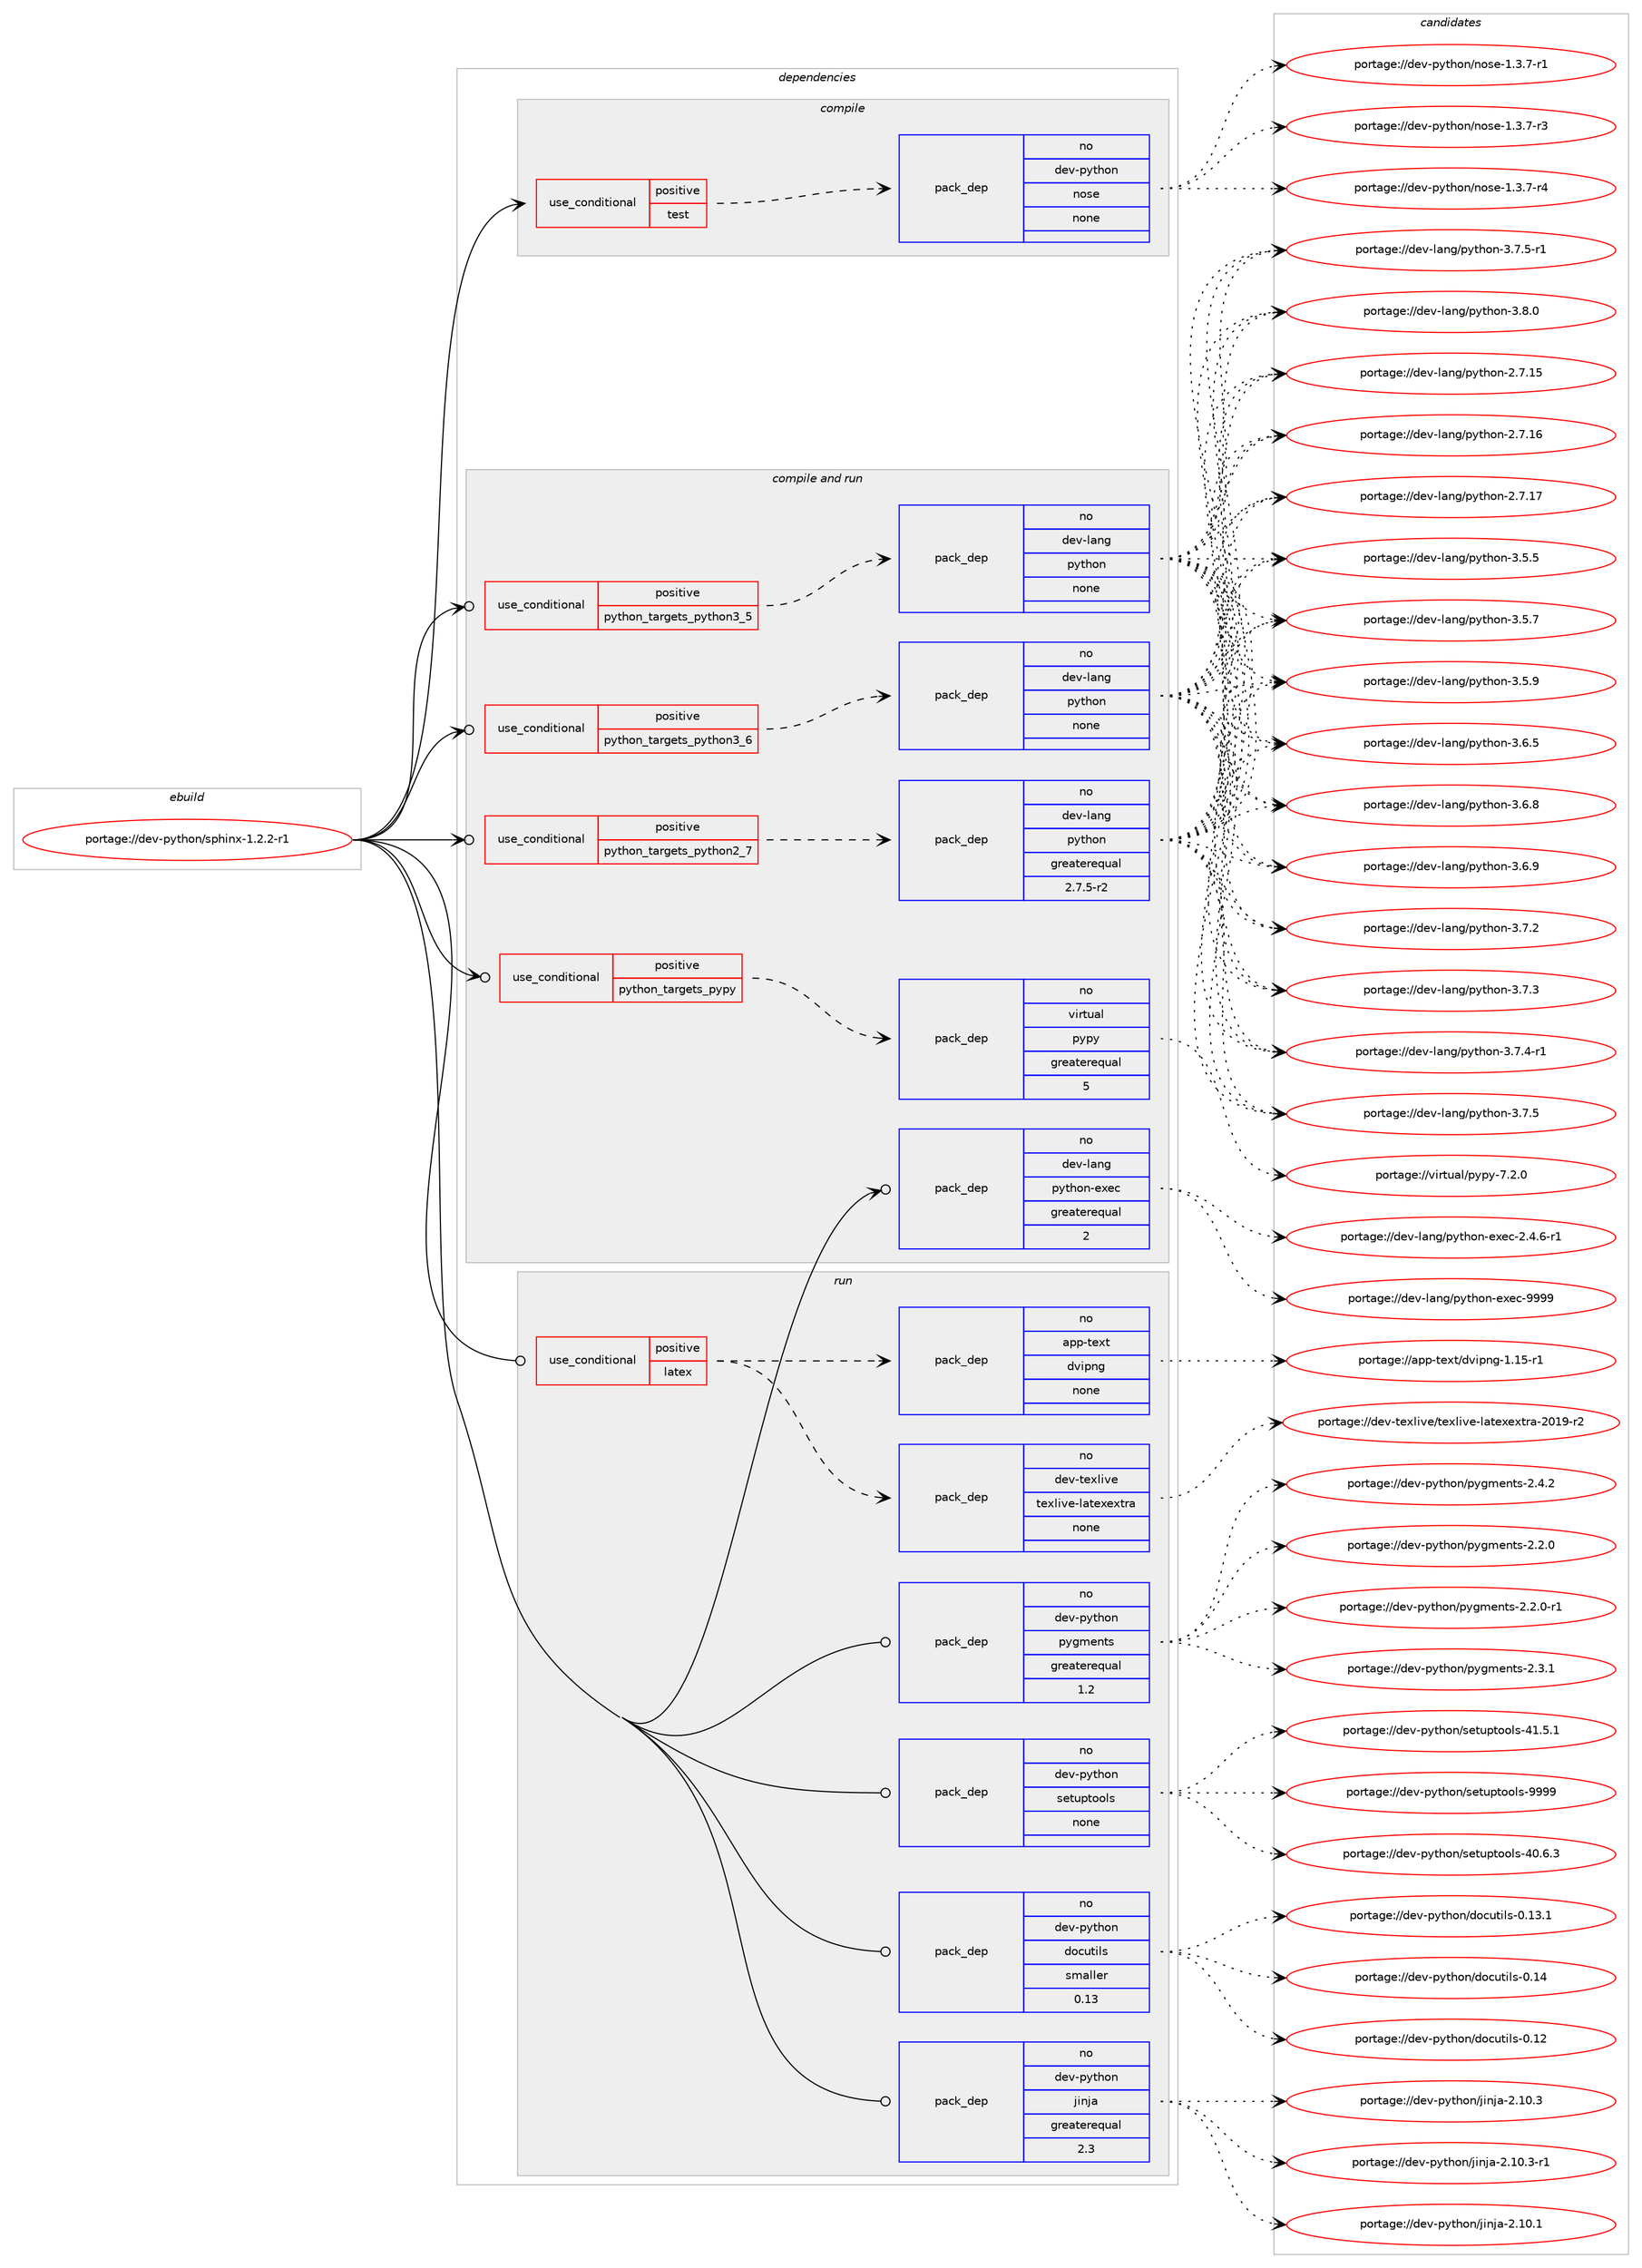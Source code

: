 digraph prolog {

# *************
# Graph options
# *************

newrank=true;
concentrate=true;
compound=true;
graph [rankdir=LR,fontname=Helvetica,fontsize=10,ranksep=1.5];#, ranksep=2.5, nodesep=0.2];
edge  [arrowhead=vee];
node  [fontname=Helvetica,fontsize=10];

# **********
# The ebuild
# **********

subgraph cluster_leftcol {
color=gray;
rank=same;
label=<<i>ebuild</i>>;
id [label="portage://dev-python/sphinx-1.2.2-r1", color=red, width=4, href="../dev-python/sphinx-1.2.2-r1.svg"];
}

# ****************
# The dependencies
# ****************

subgraph cluster_midcol {
color=gray;
label=<<i>dependencies</i>>;
subgraph cluster_compile {
fillcolor="#eeeeee";
style=filled;
label=<<i>compile</i>>;
subgraph cond38880 {
dependency172887 [label=<<TABLE BORDER="0" CELLBORDER="1" CELLSPACING="0" CELLPADDING="4"><TR><TD ROWSPAN="3" CELLPADDING="10">use_conditional</TD></TR><TR><TD>positive</TD></TR><TR><TD>test</TD></TR></TABLE>>, shape=none, color=red];
subgraph pack130604 {
dependency172888 [label=<<TABLE BORDER="0" CELLBORDER="1" CELLSPACING="0" CELLPADDING="4" WIDTH="220"><TR><TD ROWSPAN="6" CELLPADDING="30">pack_dep</TD></TR><TR><TD WIDTH="110">no</TD></TR><TR><TD>dev-python</TD></TR><TR><TD>nose</TD></TR><TR><TD>none</TD></TR><TR><TD></TD></TR></TABLE>>, shape=none, color=blue];
}
dependency172887:e -> dependency172888:w [weight=20,style="dashed",arrowhead="vee"];
}
id:e -> dependency172887:w [weight=20,style="solid",arrowhead="vee"];
}
subgraph cluster_compileandrun {
fillcolor="#eeeeee";
style=filled;
label=<<i>compile and run</i>>;
subgraph cond38881 {
dependency172889 [label=<<TABLE BORDER="0" CELLBORDER="1" CELLSPACING="0" CELLPADDING="4"><TR><TD ROWSPAN="3" CELLPADDING="10">use_conditional</TD></TR><TR><TD>positive</TD></TR><TR><TD>python_targets_pypy</TD></TR></TABLE>>, shape=none, color=red];
subgraph pack130605 {
dependency172890 [label=<<TABLE BORDER="0" CELLBORDER="1" CELLSPACING="0" CELLPADDING="4" WIDTH="220"><TR><TD ROWSPAN="6" CELLPADDING="30">pack_dep</TD></TR><TR><TD WIDTH="110">no</TD></TR><TR><TD>virtual</TD></TR><TR><TD>pypy</TD></TR><TR><TD>greaterequal</TD></TR><TR><TD>5</TD></TR></TABLE>>, shape=none, color=blue];
}
dependency172889:e -> dependency172890:w [weight=20,style="dashed",arrowhead="vee"];
}
id:e -> dependency172889:w [weight=20,style="solid",arrowhead="odotvee"];
subgraph cond38882 {
dependency172891 [label=<<TABLE BORDER="0" CELLBORDER="1" CELLSPACING="0" CELLPADDING="4"><TR><TD ROWSPAN="3" CELLPADDING="10">use_conditional</TD></TR><TR><TD>positive</TD></TR><TR><TD>python_targets_python2_7</TD></TR></TABLE>>, shape=none, color=red];
subgraph pack130606 {
dependency172892 [label=<<TABLE BORDER="0" CELLBORDER="1" CELLSPACING="0" CELLPADDING="4" WIDTH="220"><TR><TD ROWSPAN="6" CELLPADDING="30">pack_dep</TD></TR><TR><TD WIDTH="110">no</TD></TR><TR><TD>dev-lang</TD></TR><TR><TD>python</TD></TR><TR><TD>greaterequal</TD></TR><TR><TD>2.7.5-r2</TD></TR></TABLE>>, shape=none, color=blue];
}
dependency172891:e -> dependency172892:w [weight=20,style="dashed",arrowhead="vee"];
}
id:e -> dependency172891:w [weight=20,style="solid",arrowhead="odotvee"];
subgraph cond38883 {
dependency172893 [label=<<TABLE BORDER="0" CELLBORDER="1" CELLSPACING="0" CELLPADDING="4"><TR><TD ROWSPAN="3" CELLPADDING="10">use_conditional</TD></TR><TR><TD>positive</TD></TR><TR><TD>python_targets_python3_5</TD></TR></TABLE>>, shape=none, color=red];
subgraph pack130607 {
dependency172894 [label=<<TABLE BORDER="0" CELLBORDER="1" CELLSPACING="0" CELLPADDING="4" WIDTH="220"><TR><TD ROWSPAN="6" CELLPADDING="30">pack_dep</TD></TR><TR><TD WIDTH="110">no</TD></TR><TR><TD>dev-lang</TD></TR><TR><TD>python</TD></TR><TR><TD>none</TD></TR><TR><TD></TD></TR></TABLE>>, shape=none, color=blue];
}
dependency172893:e -> dependency172894:w [weight=20,style="dashed",arrowhead="vee"];
}
id:e -> dependency172893:w [weight=20,style="solid",arrowhead="odotvee"];
subgraph cond38884 {
dependency172895 [label=<<TABLE BORDER="0" CELLBORDER="1" CELLSPACING="0" CELLPADDING="4"><TR><TD ROWSPAN="3" CELLPADDING="10">use_conditional</TD></TR><TR><TD>positive</TD></TR><TR><TD>python_targets_python3_6</TD></TR></TABLE>>, shape=none, color=red];
subgraph pack130608 {
dependency172896 [label=<<TABLE BORDER="0" CELLBORDER="1" CELLSPACING="0" CELLPADDING="4" WIDTH="220"><TR><TD ROWSPAN="6" CELLPADDING="30">pack_dep</TD></TR><TR><TD WIDTH="110">no</TD></TR><TR><TD>dev-lang</TD></TR><TR><TD>python</TD></TR><TR><TD>none</TD></TR><TR><TD></TD></TR></TABLE>>, shape=none, color=blue];
}
dependency172895:e -> dependency172896:w [weight=20,style="dashed",arrowhead="vee"];
}
id:e -> dependency172895:w [weight=20,style="solid",arrowhead="odotvee"];
subgraph pack130609 {
dependency172897 [label=<<TABLE BORDER="0" CELLBORDER="1" CELLSPACING="0" CELLPADDING="4" WIDTH="220"><TR><TD ROWSPAN="6" CELLPADDING="30">pack_dep</TD></TR><TR><TD WIDTH="110">no</TD></TR><TR><TD>dev-lang</TD></TR><TR><TD>python-exec</TD></TR><TR><TD>greaterequal</TD></TR><TR><TD>2</TD></TR></TABLE>>, shape=none, color=blue];
}
id:e -> dependency172897:w [weight=20,style="solid",arrowhead="odotvee"];
}
subgraph cluster_run {
fillcolor="#eeeeee";
style=filled;
label=<<i>run</i>>;
subgraph cond38885 {
dependency172898 [label=<<TABLE BORDER="0" CELLBORDER="1" CELLSPACING="0" CELLPADDING="4"><TR><TD ROWSPAN="3" CELLPADDING="10">use_conditional</TD></TR><TR><TD>positive</TD></TR><TR><TD>latex</TD></TR></TABLE>>, shape=none, color=red];
subgraph pack130610 {
dependency172899 [label=<<TABLE BORDER="0" CELLBORDER="1" CELLSPACING="0" CELLPADDING="4" WIDTH="220"><TR><TD ROWSPAN="6" CELLPADDING="30">pack_dep</TD></TR><TR><TD WIDTH="110">no</TD></TR><TR><TD>dev-texlive</TD></TR><TR><TD>texlive-latexextra</TD></TR><TR><TD>none</TD></TR><TR><TD></TD></TR></TABLE>>, shape=none, color=blue];
}
dependency172898:e -> dependency172899:w [weight=20,style="dashed",arrowhead="vee"];
subgraph pack130611 {
dependency172900 [label=<<TABLE BORDER="0" CELLBORDER="1" CELLSPACING="0" CELLPADDING="4" WIDTH="220"><TR><TD ROWSPAN="6" CELLPADDING="30">pack_dep</TD></TR><TR><TD WIDTH="110">no</TD></TR><TR><TD>app-text</TD></TR><TR><TD>dvipng</TD></TR><TR><TD>none</TD></TR><TR><TD></TD></TR></TABLE>>, shape=none, color=blue];
}
dependency172898:e -> dependency172900:w [weight=20,style="dashed",arrowhead="vee"];
}
id:e -> dependency172898:w [weight=20,style="solid",arrowhead="odot"];
subgraph pack130612 {
dependency172901 [label=<<TABLE BORDER="0" CELLBORDER="1" CELLSPACING="0" CELLPADDING="4" WIDTH="220"><TR><TD ROWSPAN="6" CELLPADDING="30">pack_dep</TD></TR><TR><TD WIDTH="110">no</TD></TR><TR><TD>dev-python</TD></TR><TR><TD>docutils</TD></TR><TR><TD>smaller</TD></TR><TR><TD>0.13</TD></TR></TABLE>>, shape=none, color=blue];
}
id:e -> dependency172901:w [weight=20,style="solid",arrowhead="odot"];
subgraph pack130613 {
dependency172902 [label=<<TABLE BORDER="0" CELLBORDER="1" CELLSPACING="0" CELLPADDING="4" WIDTH="220"><TR><TD ROWSPAN="6" CELLPADDING="30">pack_dep</TD></TR><TR><TD WIDTH="110">no</TD></TR><TR><TD>dev-python</TD></TR><TR><TD>jinja</TD></TR><TR><TD>greaterequal</TD></TR><TR><TD>2.3</TD></TR></TABLE>>, shape=none, color=blue];
}
id:e -> dependency172902:w [weight=20,style="solid",arrowhead="odot"];
subgraph pack130614 {
dependency172903 [label=<<TABLE BORDER="0" CELLBORDER="1" CELLSPACING="0" CELLPADDING="4" WIDTH="220"><TR><TD ROWSPAN="6" CELLPADDING="30">pack_dep</TD></TR><TR><TD WIDTH="110">no</TD></TR><TR><TD>dev-python</TD></TR><TR><TD>pygments</TD></TR><TR><TD>greaterequal</TD></TR><TR><TD>1.2</TD></TR></TABLE>>, shape=none, color=blue];
}
id:e -> dependency172903:w [weight=20,style="solid",arrowhead="odot"];
subgraph pack130615 {
dependency172904 [label=<<TABLE BORDER="0" CELLBORDER="1" CELLSPACING="0" CELLPADDING="4" WIDTH="220"><TR><TD ROWSPAN="6" CELLPADDING="30">pack_dep</TD></TR><TR><TD WIDTH="110">no</TD></TR><TR><TD>dev-python</TD></TR><TR><TD>setuptools</TD></TR><TR><TD>none</TD></TR><TR><TD></TD></TR></TABLE>>, shape=none, color=blue];
}
id:e -> dependency172904:w [weight=20,style="solid",arrowhead="odot"];
}
}

# **************
# The candidates
# **************

subgraph cluster_choices {
rank=same;
color=gray;
label=<<i>candidates</i>>;

subgraph choice130604 {
color=black;
nodesep=1;
choiceportage10010111845112121116104111110471101111151014549465146554511449 [label="portage://dev-python/nose-1.3.7-r1", color=red, width=4,href="../dev-python/nose-1.3.7-r1.svg"];
choiceportage10010111845112121116104111110471101111151014549465146554511451 [label="portage://dev-python/nose-1.3.7-r3", color=red, width=4,href="../dev-python/nose-1.3.7-r3.svg"];
choiceportage10010111845112121116104111110471101111151014549465146554511452 [label="portage://dev-python/nose-1.3.7-r4", color=red, width=4,href="../dev-python/nose-1.3.7-r4.svg"];
dependency172888:e -> choiceportage10010111845112121116104111110471101111151014549465146554511449:w [style=dotted,weight="100"];
dependency172888:e -> choiceportage10010111845112121116104111110471101111151014549465146554511451:w [style=dotted,weight="100"];
dependency172888:e -> choiceportage10010111845112121116104111110471101111151014549465146554511452:w [style=dotted,weight="100"];
}
subgraph choice130605 {
color=black;
nodesep=1;
choiceportage1181051141161179710847112121112121455546504648 [label="portage://virtual/pypy-7.2.0", color=red, width=4,href="../virtual/pypy-7.2.0.svg"];
dependency172890:e -> choiceportage1181051141161179710847112121112121455546504648:w [style=dotted,weight="100"];
}
subgraph choice130606 {
color=black;
nodesep=1;
choiceportage10010111845108971101034711212111610411111045504655464953 [label="portage://dev-lang/python-2.7.15", color=red, width=4,href="../dev-lang/python-2.7.15.svg"];
choiceportage10010111845108971101034711212111610411111045504655464954 [label="portage://dev-lang/python-2.7.16", color=red, width=4,href="../dev-lang/python-2.7.16.svg"];
choiceportage10010111845108971101034711212111610411111045504655464955 [label="portage://dev-lang/python-2.7.17", color=red, width=4,href="../dev-lang/python-2.7.17.svg"];
choiceportage100101118451089711010347112121116104111110455146534653 [label="portage://dev-lang/python-3.5.5", color=red, width=4,href="../dev-lang/python-3.5.5.svg"];
choiceportage100101118451089711010347112121116104111110455146534655 [label="portage://dev-lang/python-3.5.7", color=red, width=4,href="../dev-lang/python-3.5.7.svg"];
choiceportage100101118451089711010347112121116104111110455146534657 [label="portage://dev-lang/python-3.5.9", color=red, width=4,href="../dev-lang/python-3.5.9.svg"];
choiceportage100101118451089711010347112121116104111110455146544653 [label="portage://dev-lang/python-3.6.5", color=red, width=4,href="../dev-lang/python-3.6.5.svg"];
choiceportage100101118451089711010347112121116104111110455146544656 [label="portage://dev-lang/python-3.6.8", color=red, width=4,href="../dev-lang/python-3.6.8.svg"];
choiceportage100101118451089711010347112121116104111110455146544657 [label="portage://dev-lang/python-3.6.9", color=red, width=4,href="../dev-lang/python-3.6.9.svg"];
choiceportage100101118451089711010347112121116104111110455146554650 [label="portage://dev-lang/python-3.7.2", color=red, width=4,href="../dev-lang/python-3.7.2.svg"];
choiceportage100101118451089711010347112121116104111110455146554651 [label="portage://dev-lang/python-3.7.3", color=red, width=4,href="../dev-lang/python-3.7.3.svg"];
choiceportage1001011184510897110103471121211161041111104551465546524511449 [label="portage://dev-lang/python-3.7.4-r1", color=red, width=4,href="../dev-lang/python-3.7.4-r1.svg"];
choiceportage100101118451089711010347112121116104111110455146554653 [label="portage://dev-lang/python-3.7.5", color=red, width=4,href="../dev-lang/python-3.7.5.svg"];
choiceportage1001011184510897110103471121211161041111104551465546534511449 [label="portage://dev-lang/python-3.7.5-r1", color=red, width=4,href="../dev-lang/python-3.7.5-r1.svg"];
choiceportage100101118451089711010347112121116104111110455146564648 [label="portage://dev-lang/python-3.8.0", color=red, width=4,href="../dev-lang/python-3.8.0.svg"];
dependency172892:e -> choiceportage10010111845108971101034711212111610411111045504655464953:w [style=dotted,weight="100"];
dependency172892:e -> choiceportage10010111845108971101034711212111610411111045504655464954:w [style=dotted,weight="100"];
dependency172892:e -> choiceportage10010111845108971101034711212111610411111045504655464955:w [style=dotted,weight="100"];
dependency172892:e -> choiceportage100101118451089711010347112121116104111110455146534653:w [style=dotted,weight="100"];
dependency172892:e -> choiceportage100101118451089711010347112121116104111110455146534655:w [style=dotted,weight="100"];
dependency172892:e -> choiceportage100101118451089711010347112121116104111110455146534657:w [style=dotted,weight="100"];
dependency172892:e -> choiceportage100101118451089711010347112121116104111110455146544653:w [style=dotted,weight="100"];
dependency172892:e -> choiceportage100101118451089711010347112121116104111110455146544656:w [style=dotted,weight="100"];
dependency172892:e -> choiceportage100101118451089711010347112121116104111110455146544657:w [style=dotted,weight="100"];
dependency172892:e -> choiceportage100101118451089711010347112121116104111110455146554650:w [style=dotted,weight="100"];
dependency172892:e -> choiceportage100101118451089711010347112121116104111110455146554651:w [style=dotted,weight="100"];
dependency172892:e -> choiceportage1001011184510897110103471121211161041111104551465546524511449:w [style=dotted,weight="100"];
dependency172892:e -> choiceportage100101118451089711010347112121116104111110455146554653:w [style=dotted,weight="100"];
dependency172892:e -> choiceportage1001011184510897110103471121211161041111104551465546534511449:w [style=dotted,weight="100"];
dependency172892:e -> choiceportage100101118451089711010347112121116104111110455146564648:w [style=dotted,weight="100"];
}
subgraph choice130607 {
color=black;
nodesep=1;
choiceportage10010111845108971101034711212111610411111045504655464953 [label="portage://dev-lang/python-2.7.15", color=red, width=4,href="../dev-lang/python-2.7.15.svg"];
choiceportage10010111845108971101034711212111610411111045504655464954 [label="portage://dev-lang/python-2.7.16", color=red, width=4,href="../dev-lang/python-2.7.16.svg"];
choiceportage10010111845108971101034711212111610411111045504655464955 [label="portage://dev-lang/python-2.7.17", color=red, width=4,href="../dev-lang/python-2.7.17.svg"];
choiceportage100101118451089711010347112121116104111110455146534653 [label="portage://dev-lang/python-3.5.5", color=red, width=4,href="../dev-lang/python-3.5.5.svg"];
choiceportage100101118451089711010347112121116104111110455146534655 [label="portage://dev-lang/python-3.5.7", color=red, width=4,href="../dev-lang/python-3.5.7.svg"];
choiceportage100101118451089711010347112121116104111110455146534657 [label="portage://dev-lang/python-3.5.9", color=red, width=4,href="../dev-lang/python-3.5.9.svg"];
choiceportage100101118451089711010347112121116104111110455146544653 [label="portage://dev-lang/python-3.6.5", color=red, width=4,href="../dev-lang/python-3.6.5.svg"];
choiceportage100101118451089711010347112121116104111110455146544656 [label="portage://dev-lang/python-3.6.8", color=red, width=4,href="../dev-lang/python-3.6.8.svg"];
choiceportage100101118451089711010347112121116104111110455146544657 [label="portage://dev-lang/python-3.6.9", color=red, width=4,href="../dev-lang/python-3.6.9.svg"];
choiceportage100101118451089711010347112121116104111110455146554650 [label="portage://dev-lang/python-3.7.2", color=red, width=4,href="../dev-lang/python-3.7.2.svg"];
choiceportage100101118451089711010347112121116104111110455146554651 [label="portage://dev-lang/python-3.7.3", color=red, width=4,href="../dev-lang/python-3.7.3.svg"];
choiceportage1001011184510897110103471121211161041111104551465546524511449 [label="portage://dev-lang/python-3.7.4-r1", color=red, width=4,href="../dev-lang/python-3.7.4-r1.svg"];
choiceportage100101118451089711010347112121116104111110455146554653 [label="portage://dev-lang/python-3.7.5", color=red, width=4,href="../dev-lang/python-3.7.5.svg"];
choiceportage1001011184510897110103471121211161041111104551465546534511449 [label="portage://dev-lang/python-3.7.5-r1", color=red, width=4,href="../dev-lang/python-3.7.5-r1.svg"];
choiceportage100101118451089711010347112121116104111110455146564648 [label="portage://dev-lang/python-3.8.0", color=red, width=4,href="../dev-lang/python-3.8.0.svg"];
dependency172894:e -> choiceportage10010111845108971101034711212111610411111045504655464953:w [style=dotted,weight="100"];
dependency172894:e -> choiceportage10010111845108971101034711212111610411111045504655464954:w [style=dotted,weight="100"];
dependency172894:e -> choiceportage10010111845108971101034711212111610411111045504655464955:w [style=dotted,weight="100"];
dependency172894:e -> choiceportage100101118451089711010347112121116104111110455146534653:w [style=dotted,weight="100"];
dependency172894:e -> choiceportage100101118451089711010347112121116104111110455146534655:w [style=dotted,weight="100"];
dependency172894:e -> choiceportage100101118451089711010347112121116104111110455146534657:w [style=dotted,weight="100"];
dependency172894:e -> choiceportage100101118451089711010347112121116104111110455146544653:w [style=dotted,weight="100"];
dependency172894:e -> choiceportage100101118451089711010347112121116104111110455146544656:w [style=dotted,weight="100"];
dependency172894:e -> choiceportage100101118451089711010347112121116104111110455146544657:w [style=dotted,weight="100"];
dependency172894:e -> choiceportage100101118451089711010347112121116104111110455146554650:w [style=dotted,weight="100"];
dependency172894:e -> choiceportage100101118451089711010347112121116104111110455146554651:w [style=dotted,weight="100"];
dependency172894:e -> choiceportage1001011184510897110103471121211161041111104551465546524511449:w [style=dotted,weight="100"];
dependency172894:e -> choiceportage100101118451089711010347112121116104111110455146554653:w [style=dotted,weight="100"];
dependency172894:e -> choiceportage1001011184510897110103471121211161041111104551465546534511449:w [style=dotted,weight="100"];
dependency172894:e -> choiceportage100101118451089711010347112121116104111110455146564648:w [style=dotted,weight="100"];
}
subgraph choice130608 {
color=black;
nodesep=1;
choiceportage10010111845108971101034711212111610411111045504655464953 [label="portage://dev-lang/python-2.7.15", color=red, width=4,href="../dev-lang/python-2.7.15.svg"];
choiceportage10010111845108971101034711212111610411111045504655464954 [label="portage://dev-lang/python-2.7.16", color=red, width=4,href="../dev-lang/python-2.7.16.svg"];
choiceportage10010111845108971101034711212111610411111045504655464955 [label="portage://dev-lang/python-2.7.17", color=red, width=4,href="../dev-lang/python-2.7.17.svg"];
choiceportage100101118451089711010347112121116104111110455146534653 [label="portage://dev-lang/python-3.5.5", color=red, width=4,href="../dev-lang/python-3.5.5.svg"];
choiceportage100101118451089711010347112121116104111110455146534655 [label="portage://dev-lang/python-3.5.7", color=red, width=4,href="../dev-lang/python-3.5.7.svg"];
choiceportage100101118451089711010347112121116104111110455146534657 [label="portage://dev-lang/python-3.5.9", color=red, width=4,href="../dev-lang/python-3.5.9.svg"];
choiceportage100101118451089711010347112121116104111110455146544653 [label="portage://dev-lang/python-3.6.5", color=red, width=4,href="../dev-lang/python-3.6.5.svg"];
choiceportage100101118451089711010347112121116104111110455146544656 [label="portage://dev-lang/python-3.6.8", color=red, width=4,href="../dev-lang/python-3.6.8.svg"];
choiceportage100101118451089711010347112121116104111110455146544657 [label="portage://dev-lang/python-3.6.9", color=red, width=4,href="../dev-lang/python-3.6.9.svg"];
choiceportage100101118451089711010347112121116104111110455146554650 [label="portage://dev-lang/python-3.7.2", color=red, width=4,href="../dev-lang/python-3.7.2.svg"];
choiceportage100101118451089711010347112121116104111110455146554651 [label="portage://dev-lang/python-3.7.3", color=red, width=4,href="../dev-lang/python-3.7.3.svg"];
choiceportage1001011184510897110103471121211161041111104551465546524511449 [label="portage://dev-lang/python-3.7.4-r1", color=red, width=4,href="../dev-lang/python-3.7.4-r1.svg"];
choiceportage100101118451089711010347112121116104111110455146554653 [label="portage://dev-lang/python-3.7.5", color=red, width=4,href="../dev-lang/python-3.7.5.svg"];
choiceportage1001011184510897110103471121211161041111104551465546534511449 [label="portage://dev-lang/python-3.7.5-r1", color=red, width=4,href="../dev-lang/python-3.7.5-r1.svg"];
choiceportage100101118451089711010347112121116104111110455146564648 [label="portage://dev-lang/python-3.8.0", color=red, width=4,href="../dev-lang/python-3.8.0.svg"];
dependency172896:e -> choiceportage10010111845108971101034711212111610411111045504655464953:w [style=dotted,weight="100"];
dependency172896:e -> choiceportage10010111845108971101034711212111610411111045504655464954:w [style=dotted,weight="100"];
dependency172896:e -> choiceportage10010111845108971101034711212111610411111045504655464955:w [style=dotted,weight="100"];
dependency172896:e -> choiceportage100101118451089711010347112121116104111110455146534653:w [style=dotted,weight="100"];
dependency172896:e -> choiceportage100101118451089711010347112121116104111110455146534655:w [style=dotted,weight="100"];
dependency172896:e -> choiceportage100101118451089711010347112121116104111110455146534657:w [style=dotted,weight="100"];
dependency172896:e -> choiceportage100101118451089711010347112121116104111110455146544653:w [style=dotted,weight="100"];
dependency172896:e -> choiceportage100101118451089711010347112121116104111110455146544656:w [style=dotted,weight="100"];
dependency172896:e -> choiceportage100101118451089711010347112121116104111110455146544657:w [style=dotted,weight="100"];
dependency172896:e -> choiceportage100101118451089711010347112121116104111110455146554650:w [style=dotted,weight="100"];
dependency172896:e -> choiceportage100101118451089711010347112121116104111110455146554651:w [style=dotted,weight="100"];
dependency172896:e -> choiceportage1001011184510897110103471121211161041111104551465546524511449:w [style=dotted,weight="100"];
dependency172896:e -> choiceportage100101118451089711010347112121116104111110455146554653:w [style=dotted,weight="100"];
dependency172896:e -> choiceportage1001011184510897110103471121211161041111104551465546534511449:w [style=dotted,weight="100"];
dependency172896:e -> choiceportage100101118451089711010347112121116104111110455146564648:w [style=dotted,weight="100"];
}
subgraph choice130609 {
color=black;
nodesep=1;
choiceportage10010111845108971101034711212111610411111045101120101994550465246544511449 [label="portage://dev-lang/python-exec-2.4.6-r1", color=red, width=4,href="../dev-lang/python-exec-2.4.6-r1.svg"];
choiceportage10010111845108971101034711212111610411111045101120101994557575757 [label="portage://dev-lang/python-exec-9999", color=red, width=4,href="../dev-lang/python-exec-9999.svg"];
dependency172897:e -> choiceportage10010111845108971101034711212111610411111045101120101994550465246544511449:w [style=dotted,weight="100"];
dependency172897:e -> choiceportage10010111845108971101034711212111610411111045101120101994557575757:w [style=dotted,weight="100"];
}
subgraph choice130610 {
color=black;
nodesep=1;
choiceportage100101118451161011201081051181014711610112010810511810145108971161011201011201161149745504849574511450 [label="portage://dev-texlive/texlive-latexextra-2019-r2", color=red, width=4,href="../dev-texlive/texlive-latexextra-2019-r2.svg"];
dependency172899:e -> choiceportage100101118451161011201081051181014711610112010810511810145108971161011201011201161149745504849574511450:w [style=dotted,weight="100"];
}
subgraph choice130611 {
color=black;
nodesep=1;
choiceportage97112112451161011201164710011810511211010345494649534511449 [label="portage://app-text/dvipng-1.15-r1", color=red, width=4,href="../app-text/dvipng-1.15-r1.svg"];
dependency172900:e -> choiceportage97112112451161011201164710011810511211010345494649534511449:w [style=dotted,weight="100"];
}
subgraph choice130612 {
color=black;
nodesep=1;
choiceportage1001011184511212111610411111047100111991171161051081154548464950 [label="portage://dev-python/docutils-0.12", color=red, width=4,href="../dev-python/docutils-0.12.svg"];
choiceportage10010111845112121116104111110471001119911711610510811545484649514649 [label="portage://dev-python/docutils-0.13.1", color=red, width=4,href="../dev-python/docutils-0.13.1.svg"];
choiceportage1001011184511212111610411111047100111991171161051081154548464952 [label="portage://dev-python/docutils-0.14", color=red, width=4,href="../dev-python/docutils-0.14.svg"];
dependency172901:e -> choiceportage1001011184511212111610411111047100111991171161051081154548464950:w [style=dotted,weight="100"];
dependency172901:e -> choiceportage10010111845112121116104111110471001119911711610510811545484649514649:w [style=dotted,weight="100"];
dependency172901:e -> choiceportage1001011184511212111610411111047100111991171161051081154548464952:w [style=dotted,weight="100"];
}
subgraph choice130613 {
color=black;
nodesep=1;
choiceportage10010111845112121116104111110471061051101069745504649484649 [label="portage://dev-python/jinja-2.10.1", color=red, width=4,href="../dev-python/jinja-2.10.1.svg"];
choiceportage10010111845112121116104111110471061051101069745504649484651 [label="portage://dev-python/jinja-2.10.3", color=red, width=4,href="../dev-python/jinja-2.10.3.svg"];
choiceportage100101118451121211161041111104710610511010697455046494846514511449 [label="portage://dev-python/jinja-2.10.3-r1", color=red, width=4,href="../dev-python/jinja-2.10.3-r1.svg"];
dependency172902:e -> choiceportage10010111845112121116104111110471061051101069745504649484649:w [style=dotted,weight="100"];
dependency172902:e -> choiceportage10010111845112121116104111110471061051101069745504649484651:w [style=dotted,weight="100"];
dependency172902:e -> choiceportage100101118451121211161041111104710610511010697455046494846514511449:w [style=dotted,weight="100"];
}
subgraph choice130614 {
color=black;
nodesep=1;
choiceportage1001011184511212111610411111047112121103109101110116115455046504648 [label="portage://dev-python/pygments-2.2.0", color=red, width=4,href="../dev-python/pygments-2.2.0.svg"];
choiceportage10010111845112121116104111110471121211031091011101161154550465046484511449 [label="portage://dev-python/pygments-2.2.0-r1", color=red, width=4,href="../dev-python/pygments-2.2.0-r1.svg"];
choiceportage1001011184511212111610411111047112121103109101110116115455046514649 [label="portage://dev-python/pygments-2.3.1", color=red, width=4,href="../dev-python/pygments-2.3.1.svg"];
choiceportage1001011184511212111610411111047112121103109101110116115455046524650 [label="portage://dev-python/pygments-2.4.2", color=red, width=4,href="../dev-python/pygments-2.4.2.svg"];
dependency172903:e -> choiceportage1001011184511212111610411111047112121103109101110116115455046504648:w [style=dotted,weight="100"];
dependency172903:e -> choiceportage10010111845112121116104111110471121211031091011101161154550465046484511449:w [style=dotted,weight="100"];
dependency172903:e -> choiceportage1001011184511212111610411111047112121103109101110116115455046514649:w [style=dotted,weight="100"];
dependency172903:e -> choiceportage1001011184511212111610411111047112121103109101110116115455046524650:w [style=dotted,weight="100"];
}
subgraph choice130615 {
color=black;
nodesep=1;
choiceportage100101118451121211161041111104711510111611711211611111110811545524846544651 [label="portage://dev-python/setuptools-40.6.3", color=red, width=4,href="../dev-python/setuptools-40.6.3.svg"];
choiceportage100101118451121211161041111104711510111611711211611111110811545524946534649 [label="portage://dev-python/setuptools-41.5.1", color=red, width=4,href="../dev-python/setuptools-41.5.1.svg"];
choiceportage10010111845112121116104111110471151011161171121161111111081154557575757 [label="portage://dev-python/setuptools-9999", color=red, width=4,href="../dev-python/setuptools-9999.svg"];
dependency172904:e -> choiceportage100101118451121211161041111104711510111611711211611111110811545524846544651:w [style=dotted,weight="100"];
dependency172904:e -> choiceportage100101118451121211161041111104711510111611711211611111110811545524946534649:w [style=dotted,weight="100"];
dependency172904:e -> choiceportage10010111845112121116104111110471151011161171121161111111081154557575757:w [style=dotted,weight="100"];
}
}

}
